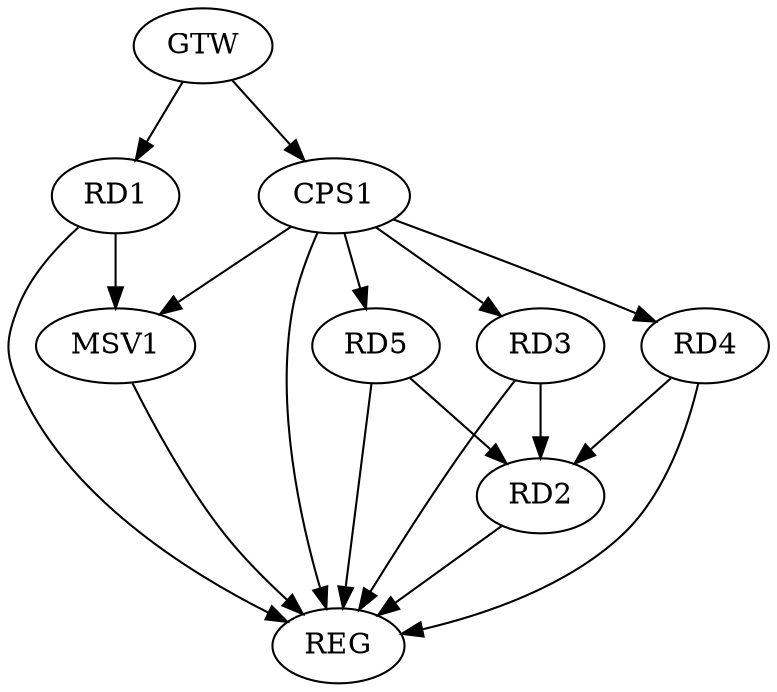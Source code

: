 strict digraph G {
  RD1 [ label="RD1" ];
  RD2 [ label="RD2" ];
  RD3 [ label="RD3" ];
  RD4 [ label="RD4" ];
  RD5 [ label="RD5" ];
  CPS1 [ label="CPS1" ];
  GTW [ label="GTW" ];
  REG [ label="REG" ];
  MSV1 [ label="MSV1" ];
  CPS1 -> RD3;
  CPS1 -> RD4;
  CPS1 -> RD5;
  GTW -> RD1;
  GTW -> CPS1;
  RD1 -> REG;
  RD2 -> REG;
  RD3 -> REG;
  RD4 -> REG;
  RD5 -> REG;
  CPS1 -> REG;
  RD5 -> RD2;
  RD4 -> RD2;
  RD3 -> RD2;
  RD1 -> MSV1;
  CPS1 -> MSV1;
  MSV1 -> REG;
}
